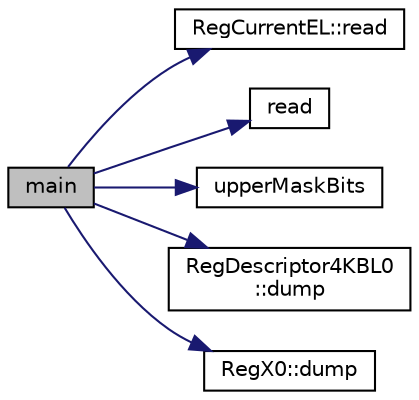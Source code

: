 digraph "main"
{
  edge [fontname="Helvetica",fontsize="10",labelfontname="Helvetica",labelfontsize="10"];
  node [fontname="Helvetica",fontsize="10",shape=record];
  rankdir="LR";
  Node0 [label="main",height=0.2,width=0.4,color="black", fillcolor="grey75", style="filled", fontcolor="black"];
  Node0 -> Node1 [color="midnightblue",fontsize="10",style="solid",fontname="Helvetica"];
  Node1 [label="RegCurrentEL::read",height=0.2,width=0.4,color="black", fillcolor="white", style="filled",URL="$d9/d27/class_reg_current_e_l.html#a1e7d733bdf4ace8dd9c8f11945ec108a"];
  Node0 -> Node2 [color="midnightblue",fontsize="10",style="solid",fontname="Helvetica"];
  Node2 [label="read",height=0.2,width=0.4,color="black", fillcolor="white", style="filled",URL="$d1/de4/general__registers_8h.html#a91bc8a1532103722bfed05ee632e70aa"];
  Node0 -> Node3 [color="midnightblue",fontsize="10",style="solid",fontname="Helvetica"];
  Node3 [label="upperMaskBits",height=0.2,width=0.4,color="black", fillcolor="white", style="filled",URL="$d6/d93/generic__util_8h.html#ae5b0ccf9eceeac13bce69e2bf98b8480"];
  Node0 -> Node4 [color="midnightblue",fontsize="10",style="solid",fontname="Helvetica"];
  Node4 [label="RegDescriptor4KBL0\l::dump",height=0.2,width=0.4,color="black", fillcolor="white", style="filled",URL="$d7/d41/class_reg_descriptor4_k_b_l0.html#a47a2e1ac635d41103c230def5fdb0912"];
  Node0 -> Node5 [color="midnightblue",fontsize="10",style="solid",fontname="Helvetica"];
  Node5 [label="RegX0::dump",height=0.2,width=0.4,color="black", fillcolor="white", style="filled",URL="$d9/df4/class_reg_x0.html#ab6be2e72fc21d7c8d23255d01f61b553"];
}
